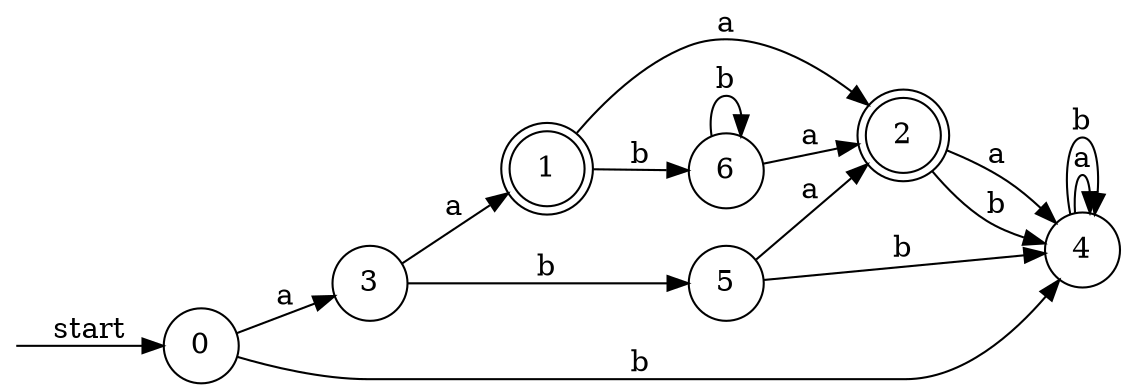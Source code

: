 digraph dfa {
    rankdir = LR;
    node [shape = circle];
    __start [style = invis, shape = point];
    __start -> "0" [ label = "start" ];
    node [shape = doublecircle]; "1" "2"
    node [shape = circle];
    "0" -> "3" [ label = "a" ];
    "0" -> "4" [ label = "b" ];
    "3" -> "1" [ label = "a" ];
    "3" -> "5" [ label = "b" ];
    "1" -> "2" [ label = "a" ];
    "1" -> "6" [ label = "b" ];
    "2" -> "4" [ label = "a" ];
    "2" -> "4" [ label = "b" ];
    "4" -> "4" [ label = "a" ];
    "4" -> "4" [ label = "b" ];
    "5" -> "2" [ label = "a" ];
    "5" -> "4" [ label = "b" ];
    "6" -> "2" [ label = "a" ];
    "6" -> "6" [ label = "b" ];
}
